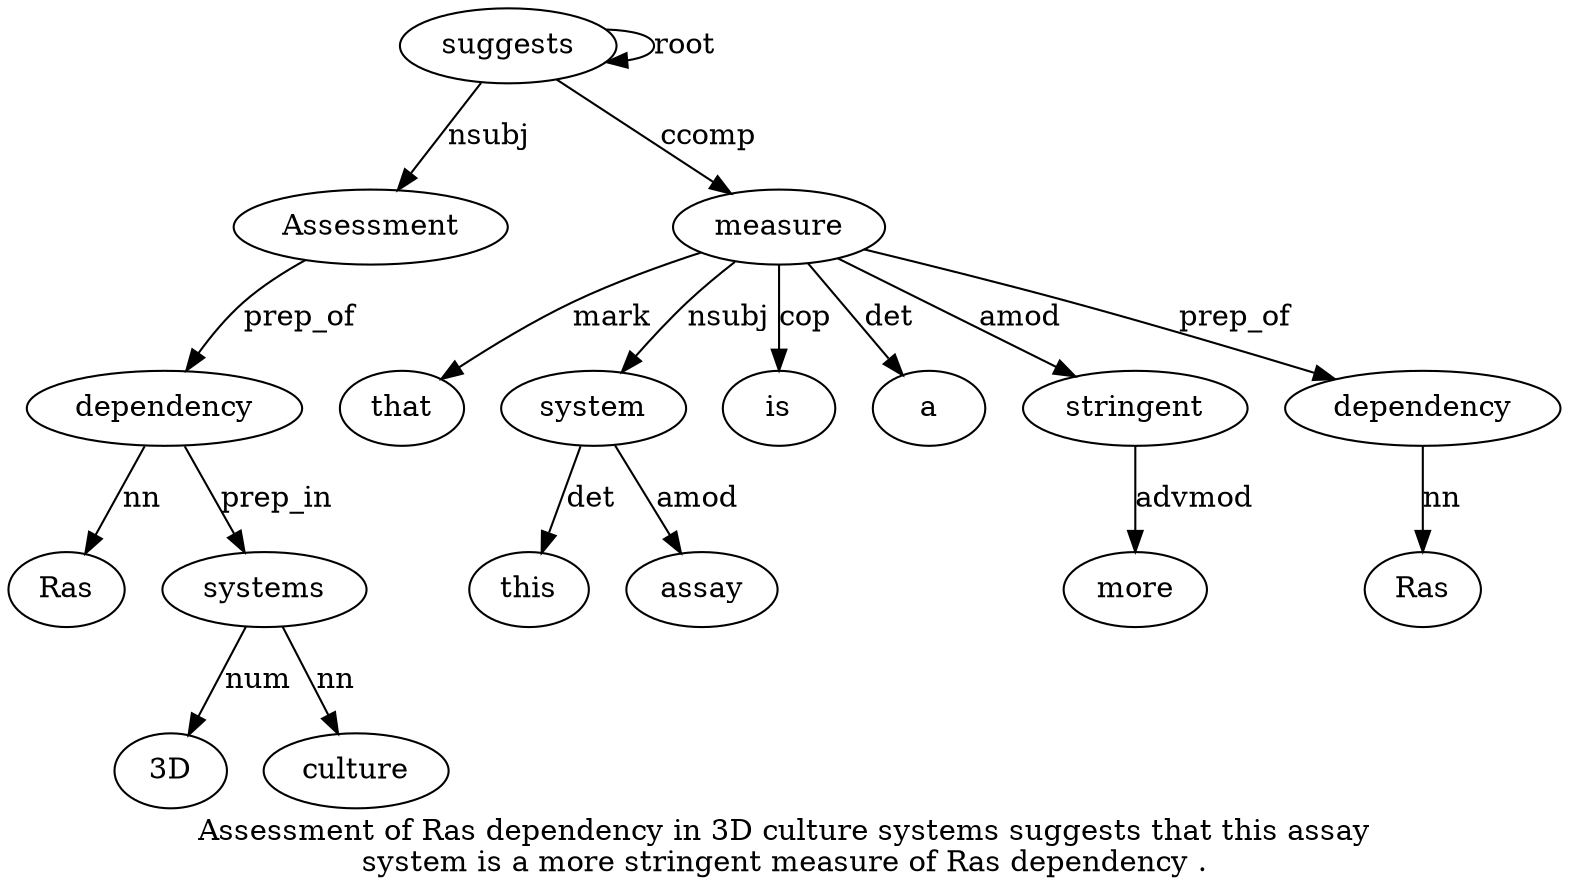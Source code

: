 digraph "Assessment of Ras dependency in 3D culture systems suggests that this assay system is a more stringent measure of Ras dependency ." {
label="Assessment of Ras dependency in 3D culture systems suggests that this assay
system is a more stringent measure of Ras dependency .";
suggests9 [style=filled, fillcolor=white, label=suggests];
Assessment1 [style=filled, fillcolor=white, label=Assessment];
suggests9 -> Assessment1  [label=nsubj];
dependency4 [style=filled, fillcolor=white, label=dependency];
Ras3 [style=filled, fillcolor=white, label=Ras];
dependency4 -> Ras3  [label=nn];
Assessment1 -> dependency4  [label=prep_of];
systems8 [style=filled, fillcolor=white, label=systems];
"3D6" [style=filled, fillcolor=white, label="3D"];
systems8 -> "3D6"  [label=num];
culture7 [style=filled, fillcolor=white, label=culture];
systems8 -> culture7  [label=nn];
dependency4 -> systems8  [label=prep_in];
suggests9 -> suggests9  [label=root];
measure18 [style=filled, fillcolor=white, label=measure];
that10 [style=filled, fillcolor=white, label=that];
measure18 -> that10  [label=mark];
system13 [style=filled, fillcolor=white, label=system];
this11 [style=filled, fillcolor=white, label=this];
system13 -> this11  [label=det];
assay12 [style=filled, fillcolor=white, label=assay];
system13 -> assay12  [label=amod];
measure18 -> system13  [label=nsubj];
is14 [style=filled, fillcolor=white, label=is];
measure18 -> is14  [label=cop];
a15 [style=filled, fillcolor=white, label=a];
measure18 -> a15  [label=det];
stringent17 [style=filled, fillcolor=white, label=stringent];
more16 [style=filled, fillcolor=white, label=more];
stringent17 -> more16  [label=advmod];
measure18 -> stringent17  [label=amod];
suggests9 -> measure18  [label=ccomp];
dependency21 [style=filled, fillcolor=white, label=dependency];
Ras20 [style=filled, fillcolor=white, label=Ras];
dependency21 -> Ras20  [label=nn];
measure18 -> dependency21  [label=prep_of];
}

